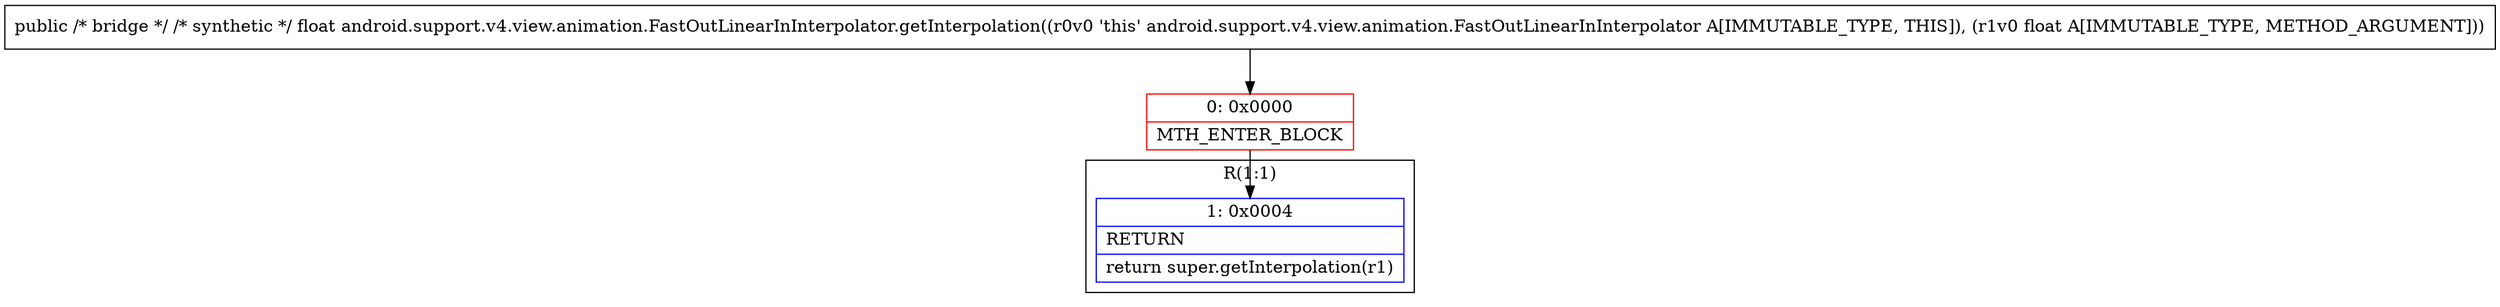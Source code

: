digraph "CFG forandroid.support.v4.view.animation.FastOutLinearInInterpolator.getInterpolation(F)F" {
subgraph cluster_Region_156864714 {
label = "R(1:1)";
node [shape=record,color=blue];
Node_1 [shape=record,label="{1\:\ 0x0004|RETURN\l|return super.getInterpolation(r1)\l}"];
}
Node_0 [shape=record,color=red,label="{0\:\ 0x0000|MTH_ENTER_BLOCK\l}"];
MethodNode[shape=record,label="{public \/* bridge *\/ \/* synthetic *\/ float android.support.v4.view.animation.FastOutLinearInInterpolator.getInterpolation((r0v0 'this' android.support.v4.view.animation.FastOutLinearInInterpolator A[IMMUTABLE_TYPE, THIS]), (r1v0 float A[IMMUTABLE_TYPE, METHOD_ARGUMENT])) }"];
MethodNode -> Node_0;
Node_0 -> Node_1;
}

